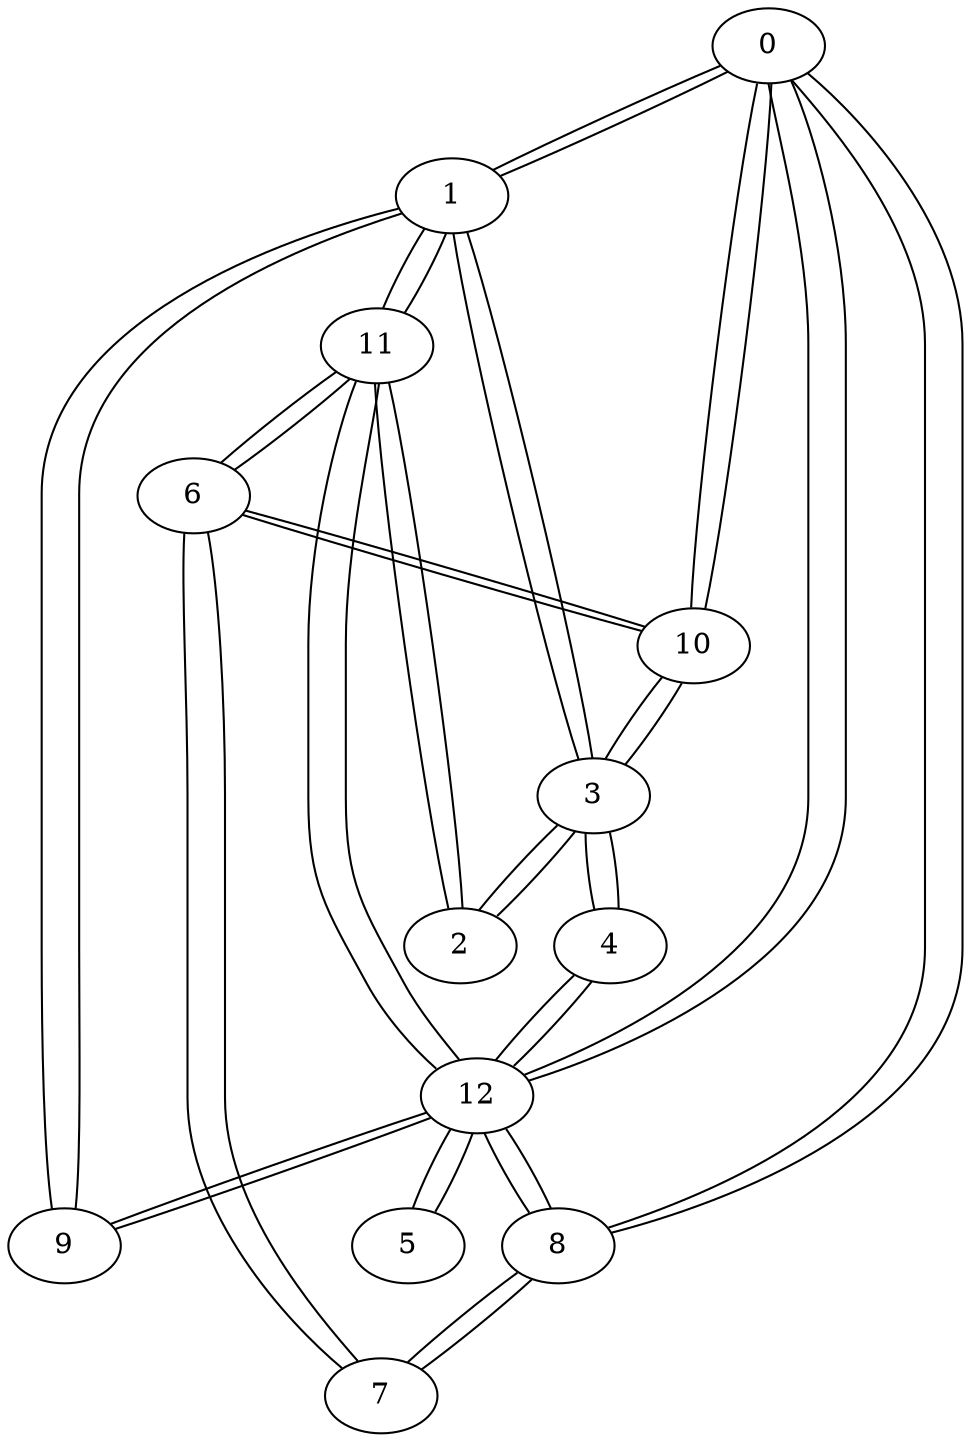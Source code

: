 graph G {
  0 -- 1;
  0 -- 8;
  0 -- 10;
  0 -- 12;
  1 -- 0;
  1 -- 3;
  1 -- 9;
  1 -- 11;
  2 -- 3;
  2 -- 11;
  3 -- 1;
  3 -- 2;
  3 -- 4;
  3 -- 10;
  4 -- 3;
  4 -- 12;
  5 -- 12;
  6 -- 7;
  6 -- 10;
  6 -- 11;
  7 -- 6;
  7 -- 8;
  8 -- 0;
  8 -- 7;
  8 -- 12;
  9 -- 1;
  9 -- 12;
  10 -- 0;
  10 -- 3;
  10 -- 6;
  11 -- 1;
  11 -- 2;
  11 -- 6;
  11 -- 12;
  12 -- 0;
  12 -- 4;
  12 -- 5;
  12 -- 8;
  12 -- 9;
  12 -- 11;
}
